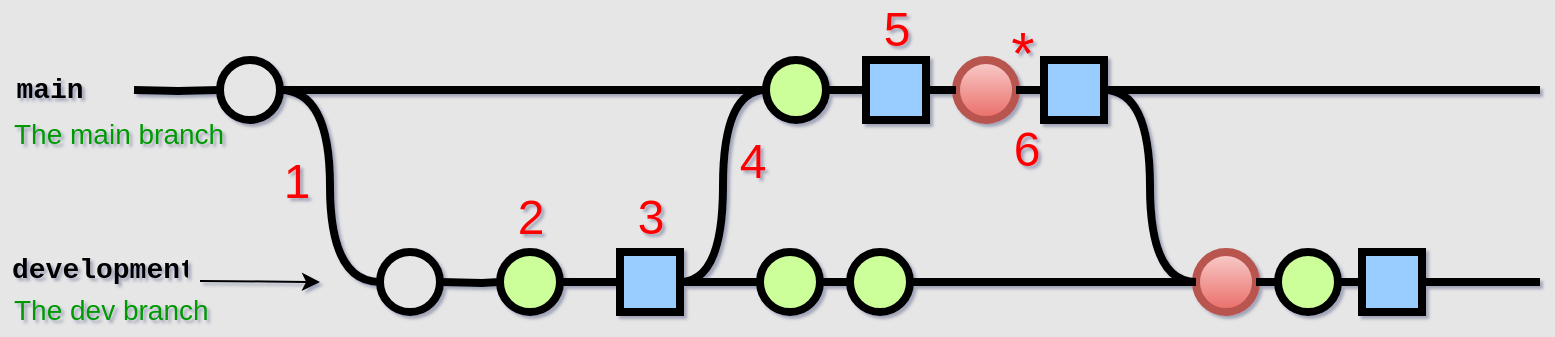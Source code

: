 <mxfile version="16.2.1" type="device"><diagram id="SSSGTsd3-2hDXUjy0qAa" name="Page-1"><mxGraphModel dx="1422" dy="744" grid="0" gridSize="10" guides="1" tooltips="1" connect="1" arrows="1" fold="1" page="1" pageScale="1" pageWidth="800" pageHeight="180" background="#E6E6E6" math="0" shadow="1"><root><mxCell id="0"/><mxCell id="1" parent="0"/><mxCell id="HpKvjk2PzzOD9v42VcUB-1" value="" style="edgeStyle=orthogonalEdgeStyle;rounded=0;html=1;jettySize=auto;orthogonalLoop=1;strokeWidth=4;endArrow=none;endFill=0;startArrow=none;" edge="1" parent="1" source="HpKvjk2PzzOD9v42VcUB-34"><mxGeometry x="116.25" y="50" as="geometry"><mxPoint x="74" y="50" as="sourcePoint"/><mxPoint x="777" y="50" as="targetPoint"/></mxGeometry></mxCell><mxCell id="HpKvjk2PzzOD9v42VcUB-2" value="main" style="text;html=1;strokeColor=none;fillColor=none;align=center;verticalAlign=middle;whiteSpace=wrap;overflow=hidden;fontSize=14;fontStyle=1;fontFamily=Courier New;" vertex="1" parent="1"><mxGeometry x="7" y="29" width="50" height="42" as="geometry"/></mxCell><mxCell id="HpKvjk2PzzOD9v42VcUB-3" value="The dev branch" style="text;html=1;strokeColor=none;fillColor=none;align=left;verticalAlign=middle;whiteSpace=wrap;overflow=hidden;fontSize=14;fontStyle=0;fontColor=#009900;" vertex="1" parent="1"><mxGeometry x="12.25" y="149" width="104.75" height="20" as="geometry"/></mxCell><mxCell id="HpKvjk2PzzOD9v42VcUB-4" value="development" style="text;html=1;strokeColor=none;fillColor=none;align=center;verticalAlign=middle;whiteSpace=wrap;overflow=hidden;fontSize=14;fontStyle=1;fontFamily=Courier New;" vertex="1" parent="1"><mxGeometry x="12.25" y="119" width="90" height="42" as="geometry"/></mxCell><mxCell id="HpKvjk2PzzOD9v42VcUB-5" value="The main branch&lt;br&gt;" style="text;html=1;strokeColor=none;fillColor=none;align=left;verticalAlign=middle;whiteSpace=wrap;overflow=hidden;fontSize=14;fontStyle=0;fontColor=#009900;" vertex="1" parent="1"><mxGeometry x="12.25" y="61" width="114.75" height="20" as="geometry"/></mxCell><mxCell id="HpKvjk2PzzOD9v42VcUB-6" style="edgeStyle=orthogonalEdgeStyle;curved=1;rounded=0;html=1;endArrow=none;endFill=0;jettySize=auto;orthogonalLoop=1;strokeWidth=4;fontSize=15;exitX=1;exitY=0.5;exitDx=0;exitDy=0;exitPerimeter=0;entryX=0;entryY=0.5;entryDx=0;entryDy=0;entryPerimeter=0;" edge="1" parent="1" source="HpKvjk2PzzOD9v42VcUB-7" target="HpKvjk2PzzOD9v42VcUB-9"><mxGeometry relative="1" as="geometry"><mxPoint x="217" y="161" as="sourcePoint"/><mxPoint x="187" y="179" as="targetPoint"/></mxGeometry></mxCell><mxCell id="HpKvjk2PzzOD9v42VcUB-7" value="" style="verticalLabelPosition=bottom;verticalAlign=top;html=1;strokeWidth=4;shape=mxgraph.flowchart.on-page_reference;plain-blue;gradientColor=none;fillColor=#E6E6E6;strokeColor=#000000;" vertex="1" parent="1"><mxGeometry x="117" y="35" width="30" height="30" as="geometry"/></mxCell><mxCell id="HpKvjk2PzzOD9v42VcUB-8" value="" style="edgeStyle=orthogonalEdgeStyle;rounded=0;html=1;jettySize=auto;orthogonalLoop=1;strokeWidth=4;endArrow=none;endFill=0;" edge="1" parent="1" target="HpKvjk2PzzOD9v42VcUB-7"><mxGeometry x="116.25" y="50" as="geometry"><mxPoint x="74" y="50" as="sourcePoint"/><mxPoint x="777" y="50" as="targetPoint"/></mxGeometry></mxCell><mxCell id="HpKvjk2PzzOD9v42VcUB-9" value="" style="verticalLabelPosition=bottom;verticalAlign=top;html=1;strokeWidth=4;shape=mxgraph.flowchart.on-page_reference;plain-blue;gradientColor=none;fillColor=#E6E6E6;strokeColor=#000000;" vertex="1" parent="1"><mxGeometry x="197" y="131" width="30" height="30" as="geometry"/></mxCell><mxCell id="HpKvjk2PzzOD9v42VcUB-10" value="" style="edgeStyle=orthogonalEdgeStyle;rounded=0;html=1;jettySize=auto;orthogonalLoop=1;strokeWidth=4;endArrow=none;endFill=0;startArrow=none;" edge="1" parent="1" source="HpKvjk2PzzOD9v42VcUB-28"><mxGeometry x="196.25" y="146" as="geometry"><mxPoint x="227" y="146" as="sourcePoint"/><mxPoint x="777" y="146" as="targetPoint"/></mxGeometry></mxCell><mxCell id="HpKvjk2PzzOD9v42VcUB-11" value="" style="endArrow=classic;html=1;strokeWidth=1;fontFamily=Courier New;fontColor=#009900;" edge="1" parent="1"><mxGeometry width="50" height="50" relative="1" as="geometry"><mxPoint x="107" y="145.5" as="sourcePoint"/><mxPoint x="167" y="146" as="targetPoint"/></mxGeometry></mxCell><mxCell id="HpKvjk2PzzOD9v42VcUB-12" value="" style="verticalLabelPosition=bottom;verticalAlign=top;html=1;strokeWidth=4;shape=mxgraph.flowchart.on-page_reference;plain-blue;gradientColor=none;fillColor=#CCFF99;strokeColor=#000000;" vertex="1" parent="1"><mxGeometry x="257" y="131" width="30" height="30" as="geometry"/></mxCell><mxCell id="HpKvjk2PzzOD9v42VcUB-13" value="" style="edgeStyle=orthogonalEdgeStyle;rounded=0;html=1;jettySize=auto;orthogonalLoop=1;strokeWidth=4;endArrow=none;endFill=0;startArrow=none;" edge="1" parent="1" target="HpKvjk2PzzOD9v42VcUB-12"><mxGeometry x="196.25" y="146" as="geometry"><mxPoint x="227" y="146" as="sourcePoint"/><mxPoint x="777" y="146" as="targetPoint"/></mxGeometry></mxCell><mxCell id="HpKvjk2PzzOD9v42VcUB-14" value="" style="whiteSpace=wrap;html=1;aspect=fixed;fillColor=#99CCFF;strokeWidth=4;" vertex="1" parent="1"><mxGeometry x="317" y="131" width="30" height="30" as="geometry"/></mxCell><mxCell id="HpKvjk2PzzOD9v42VcUB-15" value="" style="edgeStyle=orthogonalEdgeStyle;rounded=0;html=1;jettySize=auto;orthogonalLoop=1;strokeWidth=4;endArrow=none;endFill=0;startArrow=none;" edge="1" parent="1" source="HpKvjk2PzzOD9v42VcUB-12" target="HpKvjk2PzzOD9v42VcUB-14"><mxGeometry x="196.25" y="146" as="geometry"><mxPoint x="287" y="146" as="sourcePoint"/><mxPoint x="777" y="146" as="targetPoint"/></mxGeometry></mxCell><mxCell id="HpKvjk2PzzOD9v42VcUB-16" style="edgeStyle=orthogonalEdgeStyle;curved=1;rounded=0;html=1;endArrow=none;endFill=0;jettySize=auto;orthogonalLoop=1;strokeWidth=4;fontSize=15;exitX=0;exitY=0.5;exitDx=0;exitDy=0;exitPerimeter=0;entryX=1;entryY=0.5;entryDx=0;entryDy=0;" edge="1" parent="1" source="HpKvjk2PzzOD9v42VcUB-17" target="HpKvjk2PzzOD9v42VcUB-14"><mxGeometry relative="1" as="geometry"><mxPoint x="157" y="60" as="sourcePoint"/><mxPoint x="207" y="156" as="targetPoint"/></mxGeometry></mxCell><mxCell id="HpKvjk2PzzOD9v42VcUB-17" value="" style="verticalLabelPosition=bottom;verticalAlign=top;html=1;strokeWidth=4;shape=mxgraph.flowchart.on-page_reference;plain-blue;gradientColor=none;fillColor=#CCFF99;strokeColor=#000000;" vertex="1" parent="1"><mxGeometry x="390" y="35" width="30" height="30" as="geometry"/></mxCell><mxCell id="HpKvjk2PzzOD9v42VcUB-18" value="" style="edgeStyle=orthogonalEdgeStyle;rounded=0;html=1;jettySize=auto;orthogonalLoop=1;strokeWidth=4;endArrow=none;endFill=0;startArrow=none;" edge="1" parent="1" source="HpKvjk2PzzOD9v42VcUB-7" target="HpKvjk2PzzOD9v42VcUB-17"><mxGeometry x="116.25" y="50" as="geometry"><mxPoint x="147" y="50" as="sourcePoint"/><mxPoint x="777" y="50" as="targetPoint"/></mxGeometry></mxCell><mxCell id="HpKvjk2PzzOD9v42VcUB-19" value="" style="whiteSpace=wrap;html=1;aspect=fixed;fillColor=#99CCFF;strokeWidth=4;" vertex="1" parent="1"><mxGeometry x="440" y="35" width="30" height="30" as="geometry"/></mxCell><mxCell id="HpKvjk2PzzOD9v42VcUB-20" value="" style="edgeStyle=orthogonalEdgeStyle;rounded=0;html=1;jettySize=auto;orthogonalLoop=1;strokeWidth=4;endArrow=none;endFill=0;startArrow=none;" edge="1" parent="1" source="HpKvjk2PzzOD9v42VcUB-17" target="HpKvjk2PzzOD9v42VcUB-19"><mxGeometry x="116.25" y="50" as="geometry"><mxPoint x="420" y="50" as="sourcePoint"/><mxPoint x="777" y="50" as="targetPoint"/></mxGeometry></mxCell><mxCell id="HpKvjk2PzzOD9v42VcUB-21" value="" style="verticalLabelPosition=bottom;verticalAlign=top;html=1;strokeWidth=4;shape=mxgraph.flowchart.on-page_reference;plain-blue;gradientColor=#EA6B66;strokeColor=#B85450;fillColor=#F8CECC;" vertex="1" parent="1"><mxGeometry x="485" y="35" width="30" height="30" as="geometry"/></mxCell><mxCell id="HpKvjk2PzzOD9v42VcUB-22" value="" style="edgeStyle=orthogonalEdgeStyle;rounded=0;html=1;jettySize=auto;orthogonalLoop=1;strokeWidth=4;endArrow=none;endFill=0;startArrow=none;entryX=0;entryY=0.5;entryDx=0;entryDy=0;entryPerimeter=0;exitX=1;exitY=0.5;exitDx=0;exitDy=0;" edge="1" parent="1" source="HpKvjk2PzzOD9v42VcUB-19" target="HpKvjk2PzzOD9v42VcUB-21"><mxGeometry x="116.25" y="50" as="geometry"><mxPoint x="470" y="50" as="sourcePoint"/><mxPoint x="777" y="50" as="targetPoint"/></mxGeometry></mxCell><mxCell id="HpKvjk2PzzOD9v42VcUB-23" value="" style="verticalLabelPosition=bottom;verticalAlign=top;html=1;strokeWidth=4;shape=mxgraph.flowchart.on-page_reference;plain-blue;gradientColor=#EA6B66;strokeColor=#B85450;fillColor=#F8CECC;" vertex="1" parent="1"><mxGeometry x="605" y="131" width="30" height="30" as="geometry"/></mxCell><mxCell id="HpKvjk2PzzOD9v42VcUB-24" value="" style="edgeStyle=orthogonalEdgeStyle;rounded=0;html=1;jettySize=auto;orthogonalLoop=1;strokeWidth=4;endArrow=none;endFill=0;startArrow=none;entryX=0;entryY=0.5;entryDx=0;entryDy=0;entryPerimeter=0;" edge="1" parent="1" source="HpKvjk2PzzOD9v42VcUB-14" target="HpKvjk2PzzOD9v42VcUB-26"><mxGeometry x="196.25" y="146" as="geometry"><mxPoint x="347" y="146" as="sourcePoint"/><mxPoint x="777" y="146" as="targetPoint"/></mxGeometry></mxCell><mxCell id="HpKvjk2PzzOD9v42VcUB-25" value="" style="verticalLabelPosition=bottom;verticalAlign=top;html=1;strokeWidth=4;shape=mxgraph.flowchart.on-page_reference;plain-blue;gradientColor=none;fillColor=#CCFF99;strokeColor=#000000;" vertex="1" parent="1"><mxGeometry x="432" y="131" width="30" height="30" as="geometry"/></mxCell><mxCell id="HpKvjk2PzzOD9v42VcUB-26" value="" style="verticalLabelPosition=bottom;verticalAlign=top;html=1;strokeWidth=4;shape=mxgraph.flowchart.on-page_reference;plain-blue;gradientColor=none;fillColor=#CCFF99;strokeColor=#000000;" vertex="1" parent="1"><mxGeometry x="387" y="131" width="30" height="30" as="geometry"/></mxCell><mxCell id="HpKvjk2PzzOD9v42VcUB-27" style="edgeStyle=orthogonalEdgeStyle;curved=1;rounded=0;html=1;endArrow=none;endFill=0;jettySize=auto;orthogonalLoop=1;strokeWidth=4;fontSize=15;exitX=1;exitY=0.5;exitDx=0;exitDy=0;entryX=0;entryY=0.5;entryDx=0;entryDy=0;entryPerimeter=0;" edge="1" parent="1" source="HpKvjk2PzzOD9v42VcUB-34" target="HpKvjk2PzzOD9v42VcUB-23"><mxGeometry relative="1" as="geometry"><mxPoint x="400" y="60" as="sourcePoint"/><mxPoint x="542" y="149" as="targetPoint"/></mxGeometry></mxCell><mxCell id="HpKvjk2PzzOD9v42VcUB-28" value="" style="whiteSpace=wrap;html=1;aspect=fixed;fillColor=#99CCFF;strokeWidth=4;" vertex="1" parent="1"><mxGeometry x="688" y="131" width="30" height="30" as="geometry"/></mxCell><mxCell id="HpKvjk2PzzOD9v42VcUB-29" value="" style="edgeStyle=orthogonalEdgeStyle;rounded=0;html=1;jettySize=auto;orthogonalLoop=1;strokeWidth=4;endArrow=none;endFill=0;startArrow=none;exitX=1;exitY=0.5;exitDx=0;exitDy=0;exitPerimeter=0;entryX=0;entryY=0.5;entryDx=0;entryDy=0;" edge="1" parent="1" source="HpKvjk2PzzOD9v42VcUB-30" target="HpKvjk2PzzOD9v42VcUB-28"><mxGeometry x="196.25" y="146" as="geometry"><mxPoint x="597" y="146" as="sourcePoint"/><mxPoint x="657" y="146" as="targetPoint"/></mxGeometry></mxCell><mxCell id="HpKvjk2PzzOD9v42VcUB-30" value="" style="verticalLabelPosition=bottom;verticalAlign=top;html=1;strokeWidth=4;shape=mxgraph.flowchart.on-page_reference;plain-blue;gradientColor=none;fillColor=#CCFF99;strokeColor=#000000;" vertex="1" parent="1"><mxGeometry x="646" y="131" width="30" height="30" as="geometry"/></mxCell><mxCell id="HpKvjk2PzzOD9v42VcUB-31" value="" style="edgeStyle=orthogonalEdgeStyle;rounded=0;html=1;jettySize=auto;orthogonalLoop=1;strokeWidth=4;endArrow=none;endFill=0;startArrow=none;entryX=0;entryY=0.5;entryDx=0;entryDy=0;entryPerimeter=0;exitX=1;exitY=0.5;exitDx=0;exitDy=0;exitPerimeter=0;" edge="1" parent="1" source="HpKvjk2PzzOD9v42VcUB-26" target="HpKvjk2PzzOD9v42VcUB-25"><mxGeometry x="206.25" y="156" as="geometry"><mxPoint x="357" y="156" as="sourcePoint"/><mxPoint x="397" y="156" as="targetPoint"/></mxGeometry></mxCell><mxCell id="HpKvjk2PzzOD9v42VcUB-32" value="" style="edgeStyle=orthogonalEdgeStyle;rounded=0;html=1;jettySize=auto;orthogonalLoop=1;strokeWidth=4;endArrow=none;endFill=0;startArrow=none;entryX=0;entryY=0.5;entryDx=0;entryDy=0;entryPerimeter=0;exitX=1;exitY=0.5;exitDx=0;exitDy=0;exitPerimeter=0;" edge="1" parent="1" source="HpKvjk2PzzOD9v42VcUB-25" target="HpKvjk2PzzOD9v42VcUB-23"><mxGeometry x="216.25" y="166" as="geometry"><mxPoint x="367" y="166" as="sourcePoint"/><mxPoint x="407" y="166" as="targetPoint"/></mxGeometry></mxCell><mxCell id="HpKvjk2PzzOD9v42VcUB-33" value="" style="edgeStyle=orthogonalEdgeStyle;rounded=0;html=1;jettySize=auto;orthogonalLoop=1;strokeWidth=4;endArrow=none;endFill=0;startArrow=none;exitX=1;exitY=0.5;exitDx=0;exitDy=0;exitPerimeter=0;entryX=0;entryY=0.5;entryDx=0;entryDy=0;entryPerimeter=0;" edge="1" parent="1" source="HpKvjk2PzzOD9v42VcUB-23" target="HpKvjk2PzzOD9v42VcUB-30"><mxGeometry x="206.25" y="156" as="geometry"><mxPoint x="649" y="156" as="sourcePoint"/><mxPoint x="607" y="146" as="targetPoint"/></mxGeometry></mxCell><mxCell id="HpKvjk2PzzOD9v42VcUB-34" value="" style="whiteSpace=wrap;html=1;aspect=fixed;fillColor=#99CCFF;strokeWidth=4;" vertex="1" parent="1"><mxGeometry x="529" y="35" width="30" height="30" as="geometry"/></mxCell><mxCell id="HpKvjk2PzzOD9v42VcUB-35" value="" style="edgeStyle=orthogonalEdgeStyle;rounded=0;html=1;jettySize=auto;orthogonalLoop=1;strokeWidth=4;endArrow=none;endFill=0;startArrow=none;exitX=1;exitY=0.5;exitDx=0;exitDy=0;exitPerimeter=0;entryX=0;entryY=0.5;entryDx=0;entryDy=0;" edge="1" parent="1" source="HpKvjk2PzzOD9v42VcUB-21" target="HpKvjk2PzzOD9v42VcUB-34"><mxGeometry x="116.25" y="50" as="geometry"><mxPoint x="522.0" y="50.0" as="sourcePoint"/><mxPoint x="777" y="50.0" as="targetPoint"/></mxGeometry></mxCell><mxCell id="HpKvjk2PzzOD9v42VcUB-36" value="&lt;font style=&quot;font-size: 24px&quot; color=&quot;#FF0000&quot;&gt;1&lt;/font&gt;" style="text;html=1;strokeColor=none;fillColor=none;align=center;verticalAlign=middle;whiteSpace=wrap;rounded=0;labelBorderColor=none;" vertex="1" parent="1"><mxGeometry x="142" y="81" width="27" height="30" as="geometry"/></mxCell><mxCell id="HpKvjk2PzzOD9v42VcUB-37" value="&lt;font style=&quot;font-size: 24px&quot; color=&quot;#FF0000&quot;&gt;2&lt;/font&gt;" style="text;html=1;strokeColor=none;fillColor=none;align=center;verticalAlign=middle;whiteSpace=wrap;rounded=0;labelBorderColor=none;" vertex="1" parent="1"><mxGeometry x="258.5" y="99" width="27" height="30" as="geometry"/></mxCell><mxCell id="HpKvjk2PzzOD9v42VcUB-38" value="&lt;font style=&quot;font-size: 24px&quot; color=&quot;#FF0000&quot;&gt;3&lt;/font&gt;" style="text;html=1;strokeColor=none;fillColor=none;align=center;verticalAlign=middle;whiteSpace=wrap;rounded=0;labelBorderColor=none;" vertex="1" parent="1"><mxGeometry x="318.5" y="99" width="27" height="30" as="geometry"/></mxCell><mxCell id="HpKvjk2PzzOD9v42VcUB-39" value="&lt;font style=&quot;font-size: 24px&quot; color=&quot;#FF0000&quot;&gt;4&lt;/font&gt;" style="text;html=1;strokeColor=none;fillColor=none;align=center;verticalAlign=middle;whiteSpace=wrap;rounded=0;labelBorderColor=none;" vertex="1" parent="1"><mxGeometry x="370" y="71" width="27" height="30" as="geometry"/></mxCell><mxCell id="HpKvjk2PzzOD9v42VcUB-40" value="&lt;font style=&quot;font-size: 24px&quot; color=&quot;#FF0000&quot;&gt;5&lt;/font&gt;" style="text;html=1;strokeColor=none;fillColor=none;align=center;verticalAlign=middle;whiteSpace=wrap;rounded=0;labelBorderColor=none;" vertex="1" parent="1"><mxGeometry x="441.5" y="5" width="27" height="30" as="geometry"/></mxCell><mxCell id="HpKvjk2PzzOD9v42VcUB-41" value="&lt;font style=&quot;font-size: 24px&quot; color=&quot;#FF0000&quot;&gt;6&lt;/font&gt;" style="text;html=1;strokeColor=none;fillColor=none;align=center;verticalAlign=middle;whiteSpace=wrap;rounded=0;labelBorderColor=none;" vertex="1" parent="1"><mxGeometry x="506.75" y="65" width="27" height="30" as="geometry"/></mxCell><mxCell id="HpKvjk2PzzOD9v42VcUB-42" value="&lt;font style=&quot;font-size: 30px&quot; color=&quot;#FF0000&quot;&gt;*&lt;/font&gt;" style="text;html=1;strokeColor=none;fillColor=none;align=center;verticalAlign=middle;whiteSpace=wrap;rounded=0;labelBorderColor=none;" vertex="1" parent="1"><mxGeometry x="505" y="19" width="27" height="23" as="geometry"/></mxCell></root></mxGraphModel></diagram></mxfile>